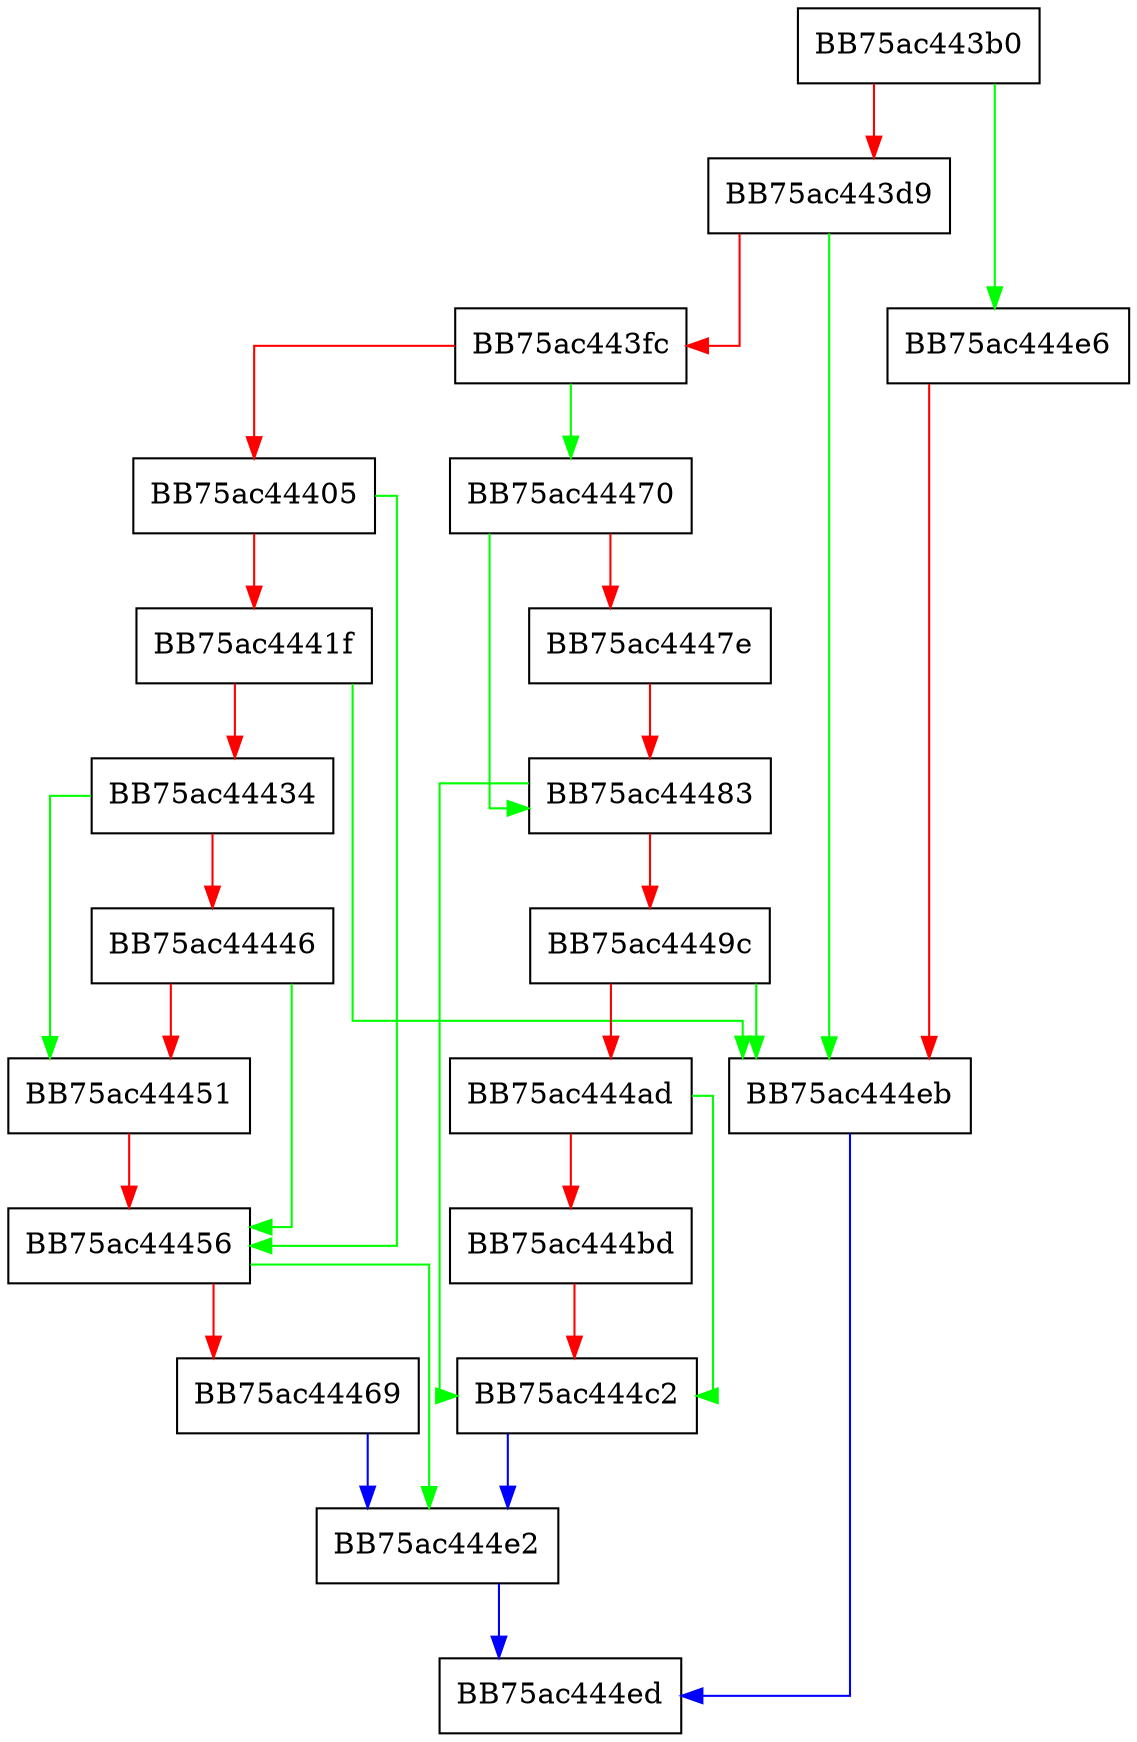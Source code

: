 digraph Detach {
  node [shape="box"];
  graph [splines=ortho];
  BB75ac443b0 -> BB75ac444e6 [color="green"];
  BB75ac443b0 -> BB75ac443d9 [color="red"];
  BB75ac443d9 -> BB75ac444eb [color="green"];
  BB75ac443d9 -> BB75ac443fc [color="red"];
  BB75ac443fc -> BB75ac44470 [color="green"];
  BB75ac443fc -> BB75ac44405 [color="red"];
  BB75ac44405 -> BB75ac44456 [color="green"];
  BB75ac44405 -> BB75ac4441f [color="red"];
  BB75ac4441f -> BB75ac444eb [color="green"];
  BB75ac4441f -> BB75ac44434 [color="red"];
  BB75ac44434 -> BB75ac44451 [color="green"];
  BB75ac44434 -> BB75ac44446 [color="red"];
  BB75ac44446 -> BB75ac44456 [color="green"];
  BB75ac44446 -> BB75ac44451 [color="red"];
  BB75ac44451 -> BB75ac44456 [color="red"];
  BB75ac44456 -> BB75ac444e2 [color="green"];
  BB75ac44456 -> BB75ac44469 [color="red"];
  BB75ac44469 -> BB75ac444e2 [color="blue"];
  BB75ac44470 -> BB75ac44483 [color="green"];
  BB75ac44470 -> BB75ac4447e [color="red"];
  BB75ac4447e -> BB75ac44483 [color="red"];
  BB75ac44483 -> BB75ac444c2 [color="green"];
  BB75ac44483 -> BB75ac4449c [color="red"];
  BB75ac4449c -> BB75ac444eb [color="green"];
  BB75ac4449c -> BB75ac444ad [color="red"];
  BB75ac444ad -> BB75ac444c2 [color="green"];
  BB75ac444ad -> BB75ac444bd [color="red"];
  BB75ac444bd -> BB75ac444c2 [color="red"];
  BB75ac444c2 -> BB75ac444e2 [color="blue"];
  BB75ac444e2 -> BB75ac444ed [color="blue"];
  BB75ac444e6 -> BB75ac444eb [color="red"];
  BB75ac444eb -> BB75ac444ed [color="blue"];
}